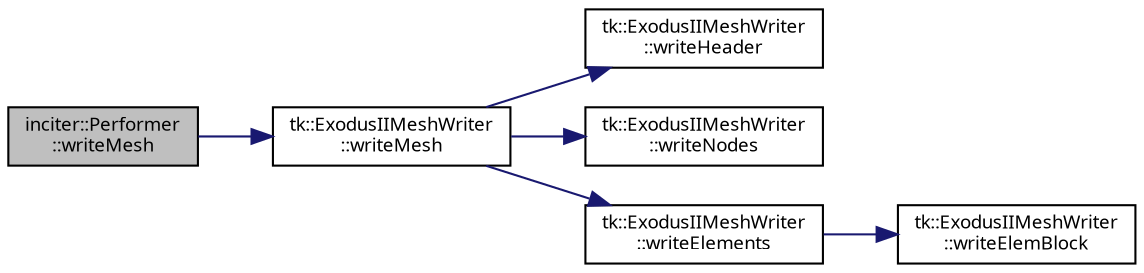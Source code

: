 digraph "inciter::Performer::writeMesh"
{
 // INTERACTIVE_SVG=YES
  bgcolor="transparent";
  edge [fontname="sans-serif",fontsize="9",labelfontname="sans-serif",labelfontsize="9"];
  node [fontname="sans-serif",fontsize="9",shape=record];
  rankdir="LR";
  Node1 [label="inciter::Performer\l::writeMesh",height=0.2,width=0.4,color="black", fillcolor="grey75", style="filled", fontcolor="black"];
  Node1 -> Node2 [color="midnightblue",fontsize="9",style="solid",fontname="sans-serif"];
  Node2 [label="tk::ExodusIIMeshWriter\l::writeMesh",height=0.2,width=0.4,color="black",URL="$classtk_1_1_exodus_i_i_mesh_writer.html#ae2e542085f576fc5704ad03ccf24e86a",tooltip="Write ExodusII mesh to file. "];
  Node2 -> Node3 [color="midnightblue",fontsize="9",style="solid",fontname="sans-serif"];
  Node3 [label="tk::ExodusIIMeshWriter\l::writeHeader",height=0.2,width=0.4,color="black",URL="$classtk_1_1_exodus_i_i_mesh_writer.html#a527344bf23d6f60320d3ba0f20e77983",tooltip="Write ExodusII header. "];
  Node2 -> Node4 [color="midnightblue",fontsize="9",style="solid",fontname="sans-serif"];
  Node4 [label="tk::ExodusIIMeshWriter\l::writeNodes",height=0.2,width=0.4,color="black",URL="$classtk_1_1_exodus_i_i_mesh_writer.html#af8e097507ace29cfe560f439647d6e1a",tooltip="Write nodes coordinates to ExodusII file. "];
  Node2 -> Node5 [color="midnightblue",fontsize="9",style="solid",fontname="sans-serif"];
  Node5 [label="tk::ExodusIIMeshWriter\l::writeElements",height=0.2,width=0.4,color="black",URL="$classtk_1_1_exodus_i_i_mesh_writer.html#a2c96bcee885f1af27371fbe612d2b125",tooltip="Write element conectivity to ExodusII file. "];
  Node5 -> Node6 [color="midnightblue",fontsize="9",style="solid",fontname="sans-serif"];
  Node6 [label="tk::ExodusIIMeshWriter\l::writeElemBlock",height=0.2,width=0.4,color="black",URL="$classtk_1_1_exodus_i_i_mesh_writer.html#aac51817230b6b78a78e2f358f4ecaec2",tooltip="Write element block to ExodusII file. "];
}
